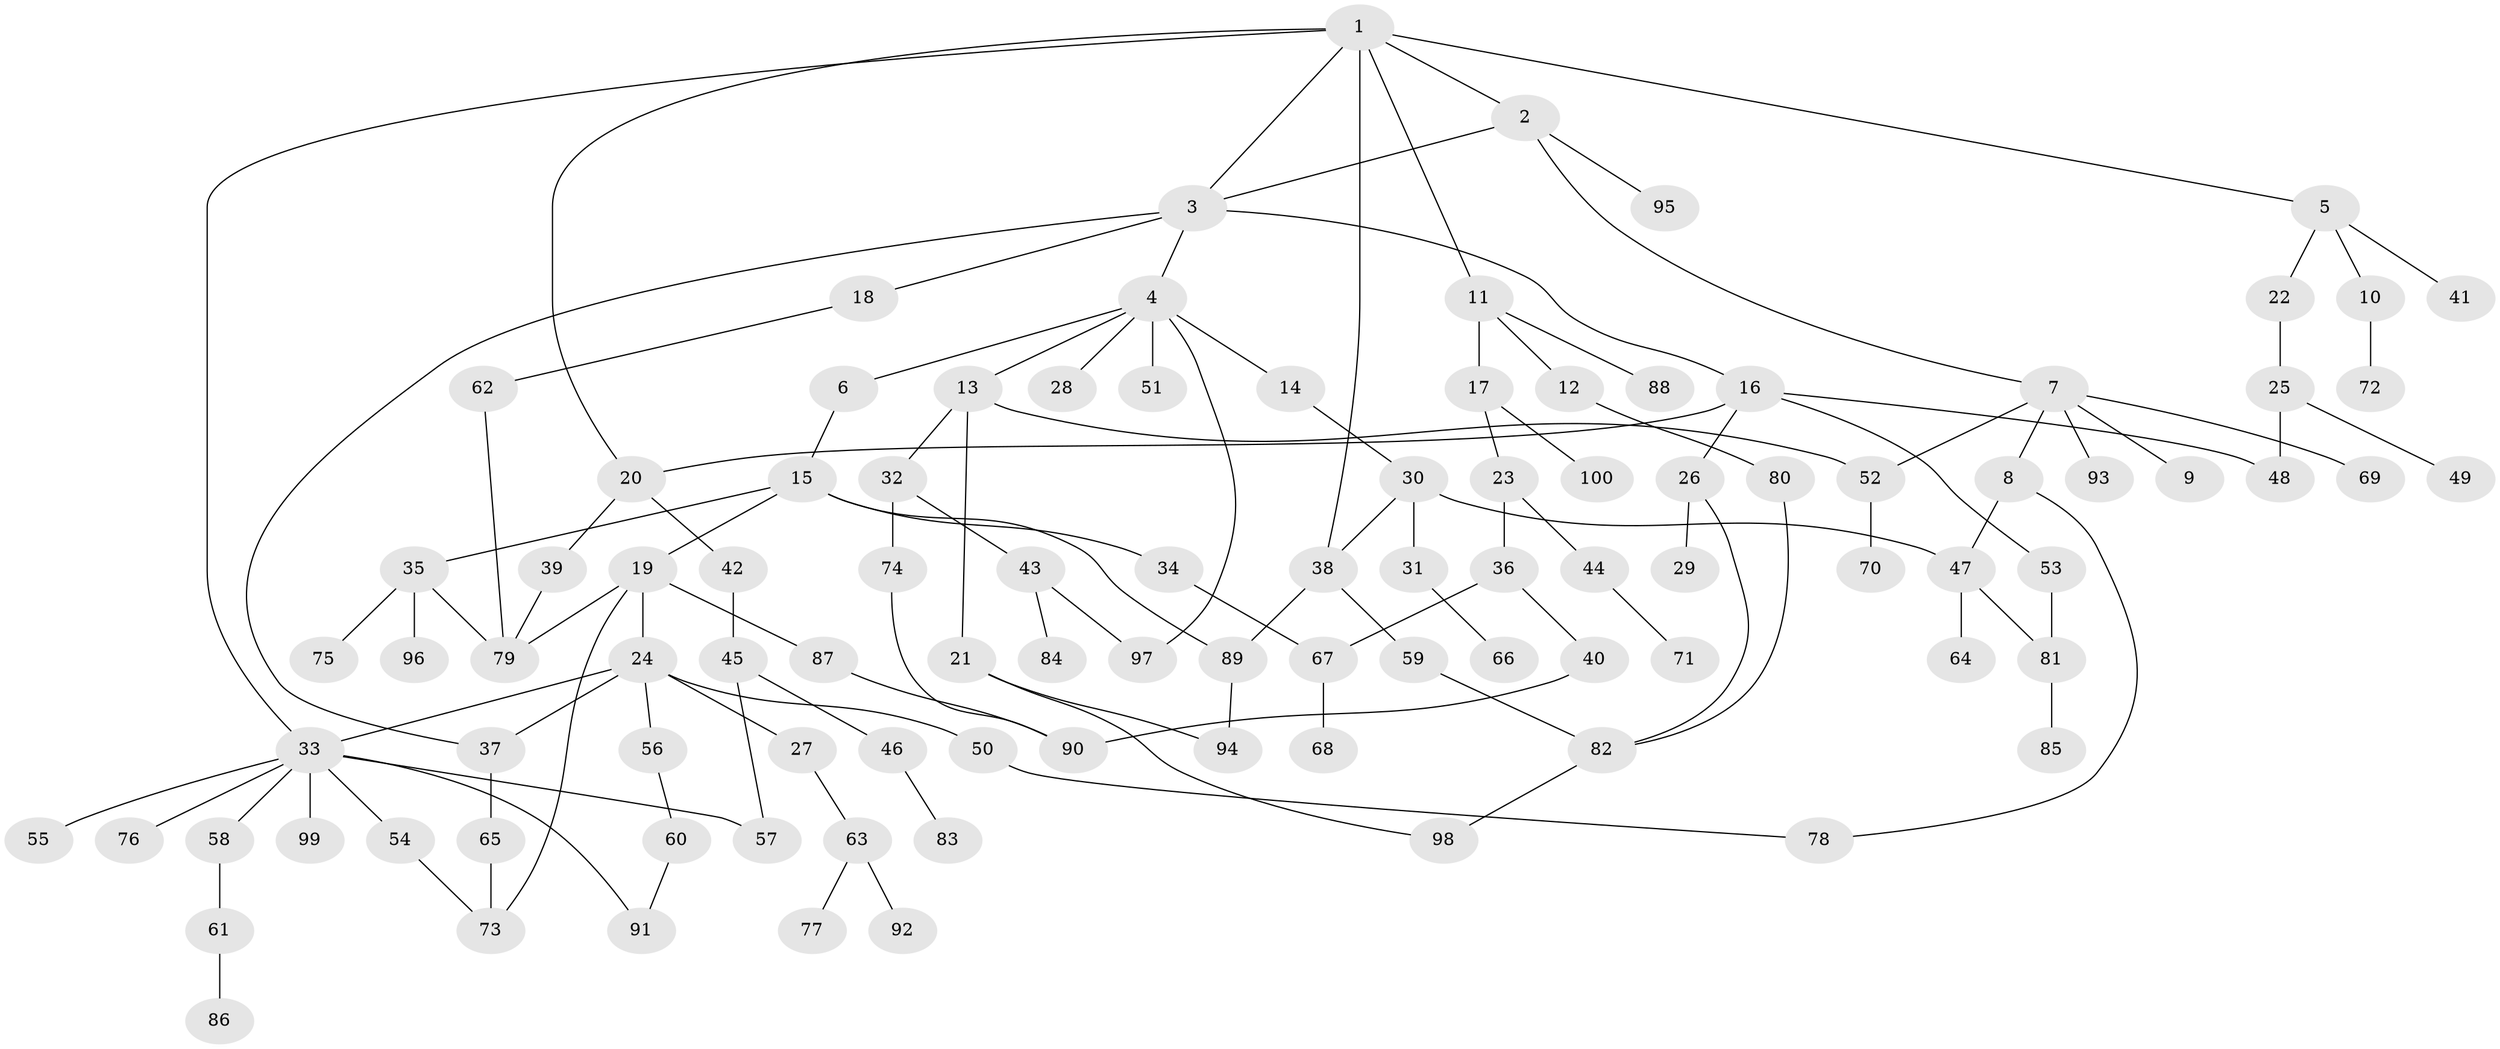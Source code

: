 // Generated by graph-tools (version 1.1) at 2025/11/02/21/25 10:11:06]
// undirected, 100 vertices, 125 edges
graph export_dot {
graph [start="1"]
  node [color=gray90,style=filled];
  1;
  2;
  3;
  4;
  5;
  6;
  7;
  8;
  9;
  10;
  11;
  12;
  13;
  14;
  15;
  16;
  17;
  18;
  19;
  20;
  21;
  22;
  23;
  24;
  25;
  26;
  27;
  28;
  29;
  30;
  31;
  32;
  33;
  34;
  35;
  36;
  37;
  38;
  39;
  40;
  41;
  42;
  43;
  44;
  45;
  46;
  47;
  48;
  49;
  50;
  51;
  52;
  53;
  54;
  55;
  56;
  57;
  58;
  59;
  60;
  61;
  62;
  63;
  64;
  65;
  66;
  67;
  68;
  69;
  70;
  71;
  72;
  73;
  74;
  75;
  76;
  77;
  78;
  79;
  80;
  81;
  82;
  83;
  84;
  85;
  86;
  87;
  88;
  89;
  90;
  91;
  92;
  93;
  94;
  95;
  96;
  97;
  98;
  99;
  100;
  1 -- 2;
  1 -- 5;
  1 -- 11;
  1 -- 20;
  1 -- 3;
  1 -- 33;
  1 -- 38;
  2 -- 3;
  2 -- 7;
  2 -- 95;
  3 -- 4;
  3 -- 16;
  3 -- 18;
  3 -- 37;
  4 -- 6;
  4 -- 13;
  4 -- 14;
  4 -- 28;
  4 -- 51;
  4 -- 97;
  5 -- 10;
  5 -- 22;
  5 -- 41;
  6 -- 15;
  7 -- 8;
  7 -- 9;
  7 -- 69;
  7 -- 93;
  7 -- 52;
  8 -- 78;
  8 -- 47;
  10 -- 72;
  11 -- 12;
  11 -- 17;
  11 -- 88;
  12 -- 80;
  13 -- 21;
  13 -- 32;
  13 -- 52;
  14 -- 30;
  15 -- 19;
  15 -- 34;
  15 -- 35;
  15 -- 89;
  16 -- 26;
  16 -- 53;
  16 -- 20;
  16 -- 48;
  17 -- 23;
  17 -- 100;
  18 -- 62;
  19 -- 24;
  19 -- 87;
  19 -- 79;
  19 -- 73;
  20 -- 39;
  20 -- 42;
  21 -- 94;
  21 -- 98;
  22 -- 25;
  23 -- 36;
  23 -- 44;
  24 -- 27;
  24 -- 33;
  24 -- 37;
  24 -- 50;
  24 -- 56;
  25 -- 48;
  25 -- 49;
  26 -- 29;
  26 -- 82;
  27 -- 63;
  30 -- 31;
  30 -- 38;
  30 -- 47;
  31 -- 66;
  32 -- 43;
  32 -- 74;
  33 -- 54;
  33 -- 55;
  33 -- 57;
  33 -- 58;
  33 -- 76;
  33 -- 99;
  33 -- 91;
  34 -- 67;
  35 -- 75;
  35 -- 96;
  35 -- 79;
  36 -- 40;
  36 -- 67;
  37 -- 65;
  38 -- 59;
  38 -- 89;
  39 -- 79;
  40 -- 90;
  42 -- 45;
  43 -- 84;
  43 -- 97;
  44 -- 71;
  45 -- 46;
  45 -- 57;
  46 -- 83;
  47 -- 64;
  47 -- 81;
  50 -- 78;
  52 -- 70;
  53 -- 81;
  54 -- 73;
  56 -- 60;
  58 -- 61;
  59 -- 82;
  60 -- 91;
  61 -- 86;
  62 -- 79;
  63 -- 77;
  63 -- 92;
  65 -- 73;
  67 -- 68;
  74 -- 90;
  80 -- 82;
  81 -- 85;
  82 -- 98;
  87 -- 90;
  89 -- 94;
}
